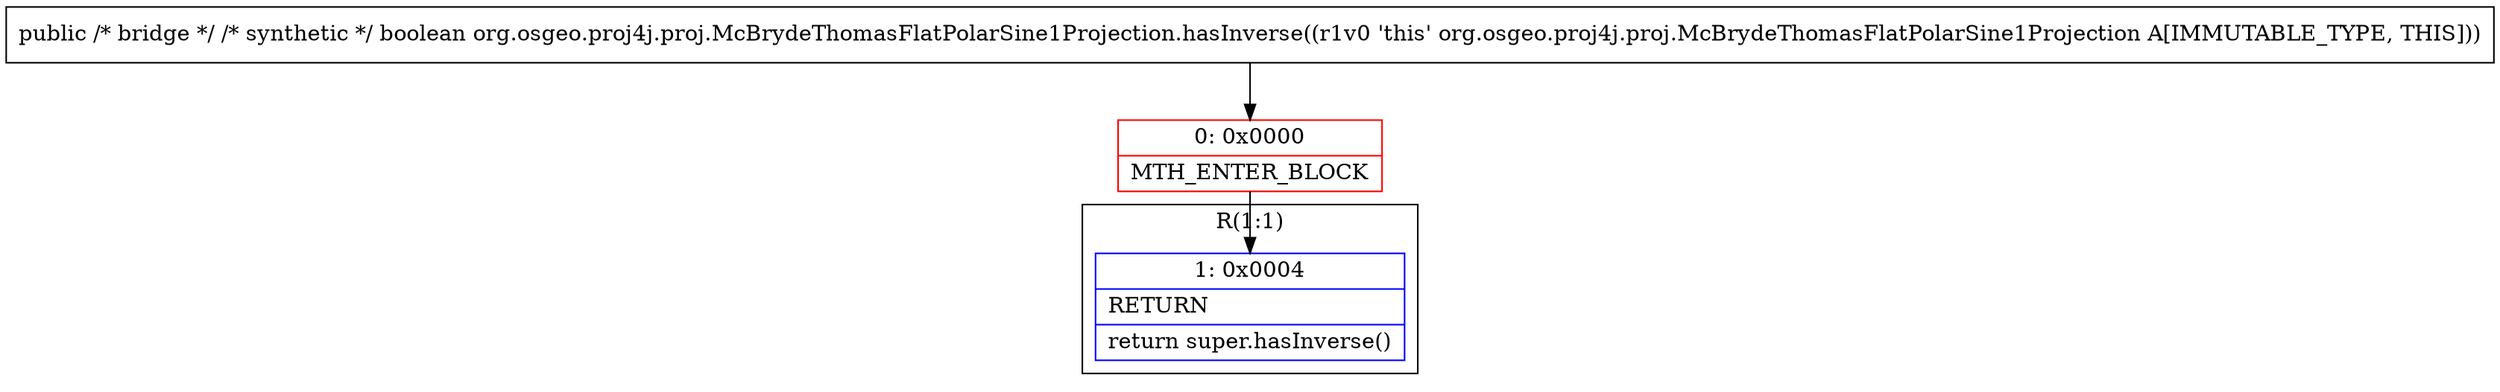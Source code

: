 digraph "CFG fororg.osgeo.proj4j.proj.McBrydeThomasFlatPolarSine1Projection.hasInverse()Z" {
subgraph cluster_Region_411581405 {
label = "R(1:1)";
node [shape=record,color=blue];
Node_1 [shape=record,label="{1\:\ 0x0004|RETURN\l|return super.hasInverse()\l}"];
}
Node_0 [shape=record,color=red,label="{0\:\ 0x0000|MTH_ENTER_BLOCK\l}"];
MethodNode[shape=record,label="{public \/* bridge *\/ \/* synthetic *\/ boolean org.osgeo.proj4j.proj.McBrydeThomasFlatPolarSine1Projection.hasInverse((r1v0 'this' org.osgeo.proj4j.proj.McBrydeThomasFlatPolarSine1Projection A[IMMUTABLE_TYPE, THIS])) }"];
MethodNode -> Node_0;
Node_0 -> Node_1;
}

